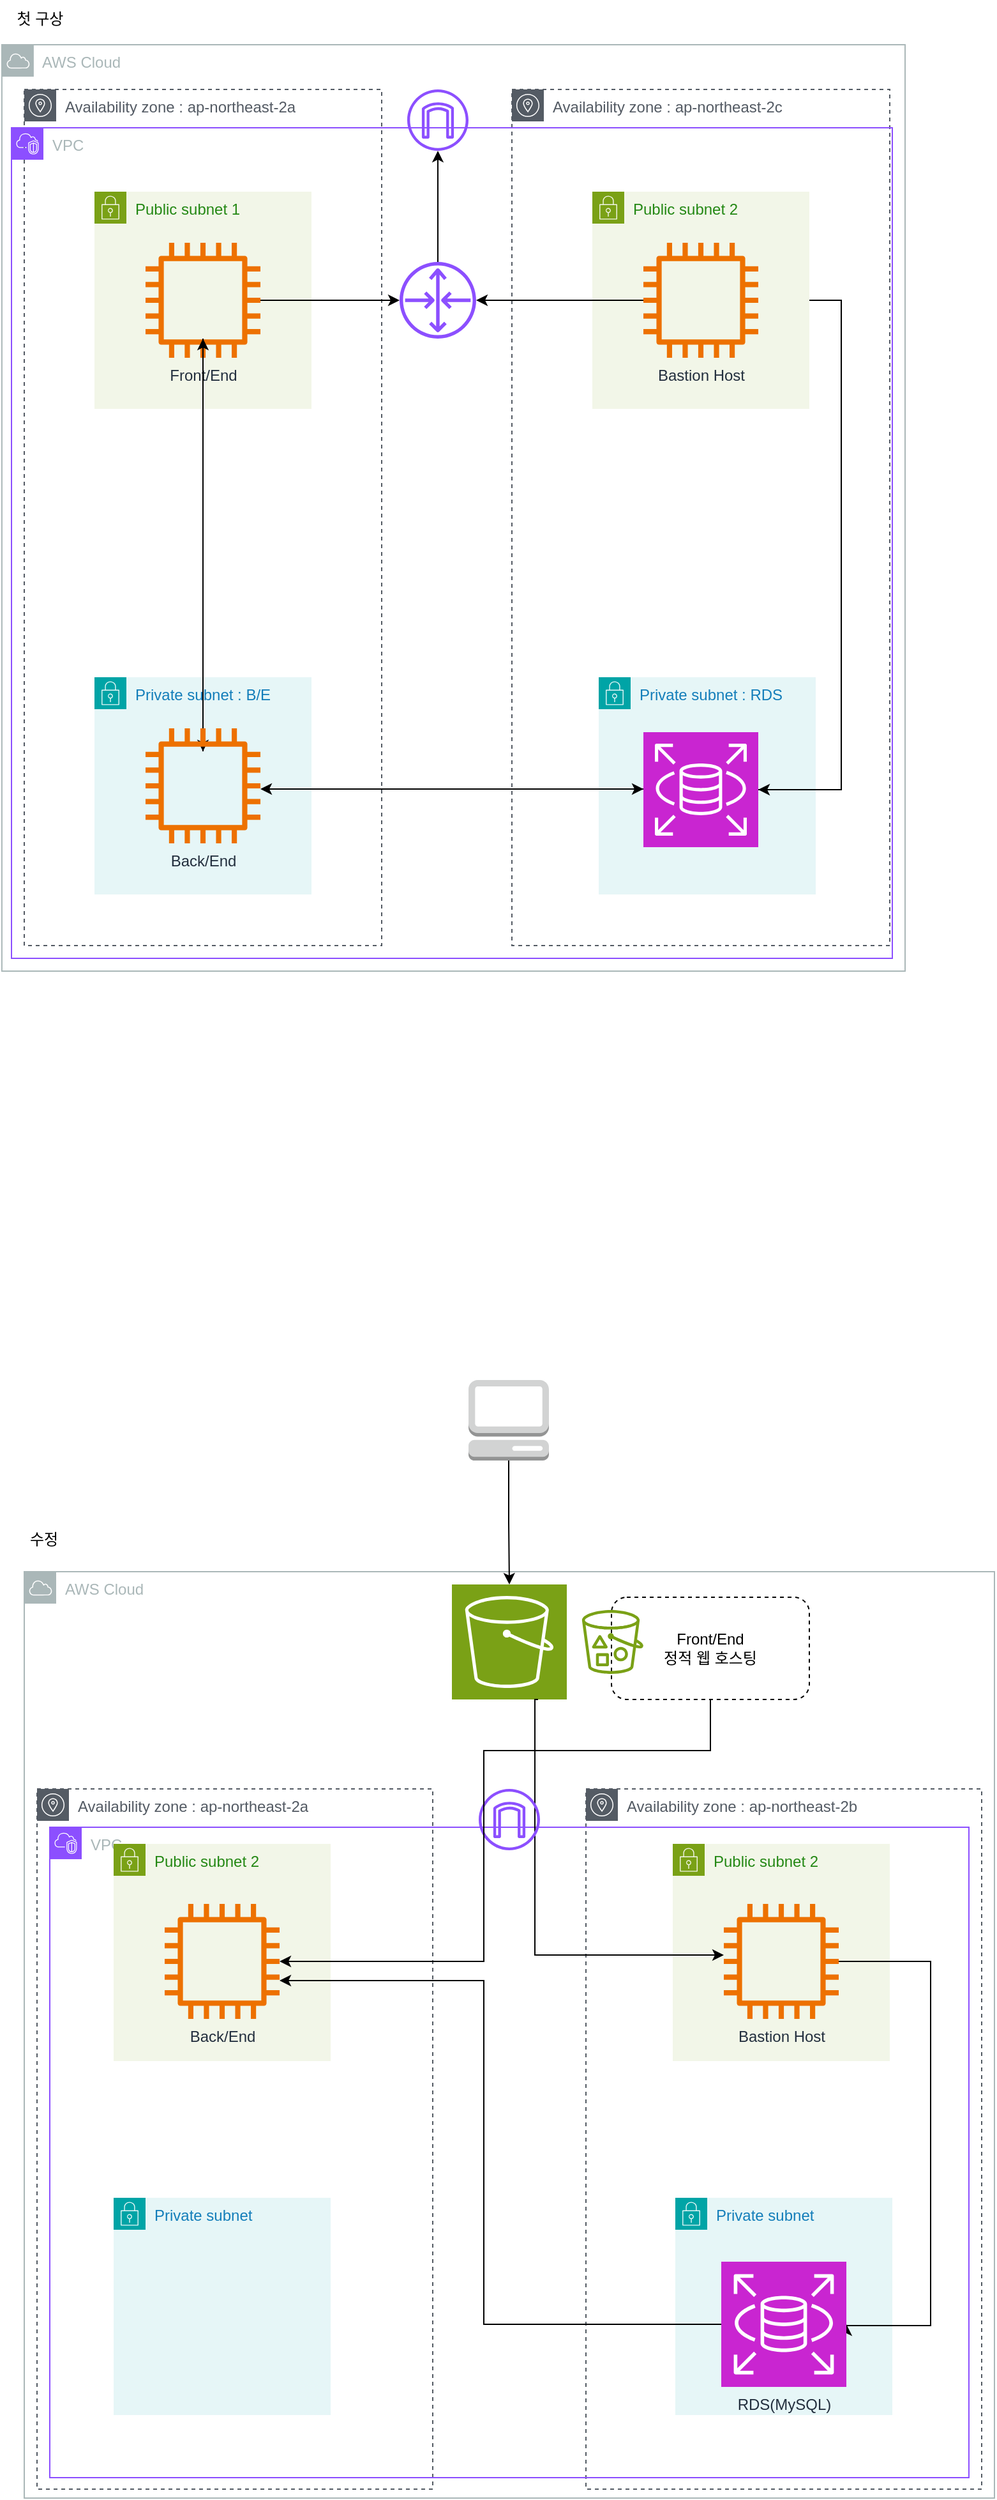 <mxfile version="24.8.2">
  <diagram name="페이지-1" id="5gEI9ucqlpTtz-7oKbEV">
    <mxGraphModel dx="753" dy="1181" grid="1" gridSize="10" guides="1" tooltips="1" connect="1" arrows="1" fold="1" page="1" pageScale="1" pageWidth="827" pageHeight="1169" math="0" shadow="0">
      <root>
        <mxCell id="0" />
        <mxCell id="1" parent="0" />
        <mxCell id="hJIwRo_jDM6yLLJMVprT-30" value="Availability zone : ap-northeast-2c" style="sketch=0;outlineConnect=0;gradientColor=none;html=1;whiteSpace=wrap;fontSize=12;fontStyle=0;shape=mxgraph.aws4.group;grIcon=mxgraph.aws4.group_availability_zone;strokeColor=#545B64;fillColor=none;verticalAlign=top;align=left;spacingLeft=30;fontColor=#545B64;dashed=1;movable=1;resizable=1;rotatable=1;deletable=1;editable=1;locked=0;connectable=1;" parent="1" vertex="1">
          <mxGeometry x="422" y="210" width="296" height="670" as="geometry" />
        </mxCell>
        <mxCell id="hJIwRo_jDM6yLLJMVprT-66" value="AWS Cloud" style="sketch=0;outlineConnect=0;gradientColor=none;html=1;whiteSpace=wrap;fontSize=12;fontStyle=0;shape=mxgraph.aws4.group;grIcon=mxgraph.aws4.group_aws_cloud;strokeColor=#AAB7B8;fillColor=none;verticalAlign=top;align=left;spacingLeft=30;fontColor=#AAB7B8;dashed=0;" parent="1" vertex="1">
          <mxGeometry x="40" y="1370" width="760" height="725" as="geometry" />
        </mxCell>
        <mxCell id="hJIwRo_jDM6yLLJMVprT-32" value="AWS Cloud" style="sketch=0;outlineConnect=0;gradientColor=none;html=1;whiteSpace=wrap;fontSize=12;fontStyle=0;shape=mxgraph.aws4.group;grIcon=mxgraph.aws4.group_aws_cloud;strokeColor=#AAB7B8;fillColor=none;verticalAlign=top;align=left;spacingLeft=30;fontColor=#AAB7B8;dashed=0;" parent="1" vertex="1">
          <mxGeometry x="22.45" y="175" width="707.55" height="725" as="geometry" />
        </mxCell>
        <mxCell id="hJIwRo_jDM6yLLJMVprT-27" value="Availability zone : ap-northeast-2a" style="sketch=0;outlineConnect=0;gradientColor=none;html=1;whiteSpace=wrap;fontSize=12;fontStyle=0;shape=mxgraph.aws4.group;grIcon=mxgraph.aws4.group_availability_zone;strokeColor=#545B64;fillColor=none;verticalAlign=top;align=left;spacingLeft=30;fontColor=#545B64;dashed=1;movable=1;resizable=1;rotatable=1;deletable=1;editable=1;locked=0;connectable=1;" parent="1" vertex="1">
          <mxGeometry x="40" y="210" width="280" height="670" as="geometry" />
        </mxCell>
        <mxCell id="hJIwRo_jDM6yLLJMVprT-26" value="VPC" style="points=[[0,0],[0.25,0],[0.5,0],[0.75,0],[1,0],[1,0.25],[1,0.5],[1,0.75],[1,1],[0.75,1],[0.5,1],[0.25,1],[0,1],[0,0.75],[0,0.5],[0,0.25]];outlineConnect=0;gradientColor=none;html=1;whiteSpace=wrap;fontSize=12;fontStyle=0;container=0;pointerEvents=0;collapsible=0;recursiveResize=0;shape=mxgraph.aws4.group;grIcon=mxgraph.aws4.group_vpc2;strokeColor=#8C4FFF;fillColor=none;verticalAlign=top;align=left;spacingLeft=30;fontColor=#AAB7B8;dashed=0;movable=1;resizable=1;rotatable=1;deletable=1;editable=1;locked=0;connectable=1;" parent="1" vertex="1">
          <mxGeometry x="30" y="240" width="690" height="650" as="geometry" />
        </mxCell>
        <mxCell id="hJIwRo_jDM6yLLJMVprT-3" value="Private subnet : RDS" style="points=[[0,0],[0.25,0],[0.5,0],[0.75,0],[1,0],[1,0.25],[1,0.5],[1,0.75],[1,1],[0.75,1],[0.5,1],[0.25,1],[0,1],[0,0.75],[0,0.5],[0,0.25]];outlineConnect=0;gradientColor=none;html=1;whiteSpace=wrap;fontSize=12;fontStyle=0;container=0;pointerEvents=0;collapsible=0;recursiveResize=0;shape=mxgraph.aws4.group;grIcon=mxgraph.aws4.group_security_group;grStroke=0;strokeColor=#00A4A6;fillColor=#E6F6F7;verticalAlign=top;align=left;spacingLeft=30;fontColor=#147EBA;dashed=0;" parent="1" vertex="1">
          <mxGeometry x="490" y="670" width="170" height="170" as="geometry" />
        </mxCell>
        <mxCell id="hJIwRo_jDM6yLLJMVprT-65" value="첫 구상" style="text;html=1;align=center;verticalAlign=middle;resizable=0;points=[];autosize=1;strokeColor=none;fillColor=none;" parent="1" vertex="1">
          <mxGeometry x="22.45" y="140" width="60" height="30" as="geometry" />
        </mxCell>
        <mxCell id="hJIwRo_jDM6yLLJMVprT-67" value="수정" style="text;html=1;align=center;verticalAlign=middle;resizable=0;points=[];autosize=1;strokeColor=none;fillColor=none;" parent="1" vertex="1">
          <mxGeometry x="30" y="1330" width="50" height="30" as="geometry" />
        </mxCell>
        <mxCell id="hJIwRo_jDM6yLLJMVprT-35" value="" style="sketch=0;points=[[0,0,0],[0.25,0,0],[0.5,0,0],[0.75,0,0],[1,0,0],[0,1,0],[0.25,1,0],[0.5,1,0],[0.75,1,0],[1,1,0],[0,0.25,0],[0,0.5,0],[0,0.75,0],[1,0.25,0],[1,0.5,0],[1,0.75,0]];outlineConnect=0;fontColor=#232F3E;fillColor=#C925D1;strokeColor=#ffffff;dashed=0;verticalLabelPosition=bottom;verticalAlign=top;align=center;html=1;fontSize=12;fontStyle=0;aspect=fixed;shape=mxgraph.aws4.resourceIcon;resIcon=mxgraph.aws4.rds;direction=south;rotation=-90;" parent="1" vertex="1">
          <mxGeometry x="525" y="713" width="90" height="90" as="geometry" />
        </mxCell>
        <mxCell id="hJIwRo_jDM6yLLJMVprT-57" style="edgeStyle=orthogonalEdgeStyle;rounded=0;orthogonalLoop=1;jettySize=auto;html=1;exitX=1;exitY=0.5;exitDx=0;exitDy=0;exitPerimeter=0;" parent="1" source="hJIwRo_jDM6yLLJMVprT-35" target="hJIwRo_jDM6yLLJMVprT-36" edge="1">
          <mxGeometry relative="1" as="geometry">
            <Array as="points">
              <mxPoint x="680" y="758" />
              <mxPoint x="680" y="375" />
            </Array>
          </mxGeometry>
        </mxCell>
        <mxCell id="hJIwRo_jDM6yLLJMVprT-48" style="edgeStyle=orthogonalEdgeStyle;rounded=0;orthogonalLoop=1;jettySize=auto;html=1;entryX=1;entryY=0.5;entryDx=0;entryDy=0;entryPerimeter=0;" parent="1" source="hJIwRo_jDM6yLLJMVprT-36" target="hJIwRo_jDM6yLLJMVprT-35" edge="1">
          <mxGeometry relative="1" as="geometry">
            <Array as="points">
              <mxPoint x="680" y="375" />
              <mxPoint x="680" y="758" />
            </Array>
          </mxGeometry>
        </mxCell>
        <mxCell id="hJIwRo_jDM6yLLJMVprT-51" style="edgeStyle=orthogonalEdgeStyle;rounded=0;orthogonalLoop=1;jettySize=auto;html=1;entryX=0;entryY=0.25;entryDx=0;entryDy=0;entryPerimeter=0;" parent="1" edge="1">
          <mxGeometry relative="1" as="geometry">
            <mxPoint x="225" y="757.5" as="sourcePoint" />
            <mxPoint x="525" y="757.5" as="targetPoint" />
            <Array as="points">
              <mxPoint x="360" y="758" />
            </Array>
          </mxGeometry>
        </mxCell>
        <mxCell id="hJIwRo_jDM6yLLJMVprT-95" value="Availability zone : ap-northeast-2a" style="sketch=0;outlineConnect=0;gradientColor=none;html=1;whiteSpace=wrap;fontSize=12;fontStyle=0;shape=mxgraph.aws4.group;grIcon=mxgraph.aws4.group_availability_zone;strokeColor=#545B64;fillColor=none;verticalAlign=top;align=left;spacingLeft=30;fontColor=#545B64;dashed=1;movable=1;resizable=1;rotatable=1;deletable=1;editable=1;locked=0;connectable=1;" parent="1" vertex="1">
          <mxGeometry x="50" y="1540" width="310" height="548" as="geometry" />
        </mxCell>
        <mxCell id="hJIwRo_jDM6yLLJMVprT-96" value="Availability zone : ap-northeast-2b" style="sketch=0;outlineConnect=0;gradientColor=none;html=1;whiteSpace=wrap;fontSize=12;fontStyle=0;shape=mxgraph.aws4.group;grIcon=mxgraph.aws4.group_availability_zone;strokeColor=#545B64;fillColor=none;verticalAlign=top;align=left;spacingLeft=30;fontColor=#545B64;dashed=1;movable=1;resizable=1;rotatable=1;deletable=1;editable=1;locked=0;connectable=1;" parent="1" vertex="1">
          <mxGeometry x="480" y="1540" width="310" height="548" as="geometry" />
        </mxCell>
        <mxCell id="hJIwRo_jDM6yLLJMVprT-4" value="Public subnet 1" style="points=[[0,0],[0.25,0],[0.5,0],[0.75,0],[1,0],[1,0.25],[1,0.5],[1,0.75],[1,1],[0.75,1],[0.5,1],[0.25,1],[0,1],[0,0.75],[0,0.5],[0,0.25]];outlineConnect=0;gradientColor=none;html=1;whiteSpace=wrap;fontSize=12;fontStyle=0;container=0;pointerEvents=0;collapsible=0;recursiveResize=0;shape=mxgraph.aws4.group;grIcon=mxgraph.aws4.group_security_group;grStroke=0;strokeColor=#7AA116;fillColor=#F2F6E8;verticalAlign=top;align=left;spacingLeft=30;fontColor=#248814;dashed=0;" parent="1" vertex="1">
          <mxGeometry x="95" y="290" width="170" height="170" as="geometry" />
        </mxCell>
        <mxCell id="hJIwRo_jDM6yLLJMVprT-5" value="Public subnet 2" style="points=[[0,0],[0.25,0],[0.5,0],[0.75,0],[1,0],[1,0.25],[1,0.5],[1,0.75],[1,1],[0.75,1],[0.5,1],[0.25,1],[0,1],[0,0.75],[0,0.5],[0,0.25]];outlineConnect=0;gradientColor=none;html=1;whiteSpace=wrap;fontSize=12;fontStyle=0;container=0;pointerEvents=0;collapsible=0;recursiveResize=0;shape=mxgraph.aws4.group;grIcon=mxgraph.aws4.group_security_group;grStroke=0;strokeColor=#7AA116;fillColor=#F2F6E8;verticalAlign=top;align=left;spacingLeft=30;fontColor=#248814;dashed=0;movable=1;resizable=1;rotatable=1;deletable=1;editable=1;locked=0;connectable=1;" parent="1" vertex="1">
          <mxGeometry x="485" y="290" width="170" height="170" as="geometry" />
        </mxCell>
        <mxCell id="hJIwRo_jDM6yLLJMVprT-2" value="Private subnet : B/E" style="points=[[0,0],[0.25,0],[0.5,0],[0.75,0],[1,0],[1,0.25],[1,0.5],[1,0.75],[1,1],[0.75,1],[0.5,1],[0.25,1],[0,1],[0,0.75],[0,0.5],[0,0.25]];outlineConnect=0;gradientColor=none;html=1;whiteSpace=wrap;fontSize=12;fontStyle=0;container=1;pointerEvents=0;collapsible=0;recursiveResize=0;shape=mxgraph.aws4.group;grIcon=mxgraph.aws4.group_security_group;grStroke=0;strokeColor=#00A4A6;fillColor=#E6F6F7;verticalAlign=top;align=left;spacingLeft=30;fontColor=#147EBA;dashed=0;" parent="1" vertex="1">
          <mxGeometry x="95" y="670" width="170" height="170" as="geometry" />
        </mxCell>
        <mxCell id="hJIwRo_jDM6yLLJMVprT-36" value="Bastion Host" style="sketch=0;outlineConnect=0;fontColor=#232F3E;gradientColor=none;fillColor=#ED7100;strokeColor=none;dashed=0;verticalLabelPosition=bottom;verticalAlign=top;align=center;html=1;fontSize=12;fontStyle=0;aspect=fixed;pointerEvents=1;shape=mxgraph.aws4.instance2;" parent="1" vertex="1">
          <mxGeometry x="525" y="330" width="90" height="90" as="geometry" />
        </mxCell>
        <mxCell id="hJIwRo_jDM6yLLJMVprT-34" value="Front/End" style="sketch=0;outlineConnect=0;fontColor=#232F3E;gradientColor=none;fillColor=#ED7100;strokeColor=none;dashed=0;verticalLabelPosition=bottom;verticalAlign=top;align=center;html=1;fontSize=12;fontStyle=0;aspect=fixed;pointerEvents=1;shape=mxgraph.aws4.instance2;" parent="1" vertex="1">
          <mxGeometry x="135" y="330" width="90" height="90" as="geometry" />
        </mxCell>
        <mxCell id="hJIwRo_jDM6yLLJMVprT-63" style="edgeStyle=orthogonalEdgeStyle;rounded=0;orthogonalLoop=1;jettySize=auto;html=1;exitX=0.5;exitY=1;exitDx=0;exitDy=0;entryX=0.5;entryY=0;entryDx=0;entryDy=0;" parent="1" source="hJIwRo_jDM6yLLJMVprT-40" target="hJIwRo_jDM6yLLJMVprT-41" edge="1">
          <mxGeometry relative="1" as="geometry" />
        </mxCell>
        <mxCell id="hJIwRo_jDM6yLLJMVprT-40" value="" style="shape=image;html=1;verticalAlign=top;verticalLabelPosition=bottom;labelBackgroundColor=#ffffff;imageAspect=0;aspect=fixed;image=https://cdn1.iconfinder.com/data/icons/unicons-line-vol-3/24/docker-128.png" parent="1" vertex="1">
          <mxGeometry x="150" y="345" width="60" height="60" as="geometry" />
        </mxCell>
        <mxCell id="hJIwRo_jDM6yLLJMVprT-64" style="edgeStyle=orthogonalEdgeStyle;rounded=0;orthogonalLoop=1;jettySize=auto;html=1;exitX=0.5;exitY=0;exitDx=0;exitDy=0;" parent="1" source="hJIwRo_jDM6yLLJMVprT-41" target="hJIwRo_jDM6yLLJMVprT-40" edge="1">
          <mxGeometry relative="1" as="geometry" />
        </mxCell>
        <mxCell id="hJIwRo_jDM6yLLJMVprT-33" value="" style="sketch=0;outlineConnect=0;fontColor=#232F3E;gradientColor=none;fillColor=#8C4FFF;strokeColor=none;dashed=0;verticalLabelPosition=bottom;verticalAlign=top;align=center;html=1;fontSize=12;fontStyle=0;aspect=fixed;pointerEvents=1;shape=mxgraph.aws4.internet_gateway;" parent="1" vertex="1">
          <mxGeometry x="340" y="210" width="48" height="48" as="geometry" />
        </mxCell>
        <mxCell id="hJIwRo_jDM6yLLJMVprT-59" style="edgeStyle=orthogonalEdgeStyle;rounded=0;orthogonalLoop=1;jettySize=auto;html=1;" parent="1" source="hJIwRo_jDM6yLLJMVprT-36" target="hJIwRo_jDM6yLLJMVprT-56" edge="1">
          <mxGeometry relative="1" as="geometry" />
        </mxCell>
        <mxCell id="hJIwRo_jDM6yLLJMVprT-60" style="edgeStyle=orthogonalEdgeStyle;rounded=0;orthogonalLoop=1;jettySize=auto;html=1;" parent="1" source="hJIwRo_jDM6yLLJMVprT-34" target="hJIwRo_jDM6yLLJMVprT-56" edge="1">
          <mxGeometry relative="1" as="geometry" />
        </mxCell>
        <mxCell id="hJIwRo_jDM6yLLJMVprT-61" style="edgeStyle=orthogonalEdgeStyle;rounded=0;orthogonalLoop=1;jettySize=auto;html=1;" parent="1" source="hJIwRo_jDM6yLLJMVprT-56" target="hJIwRo_jDM6yLLJMVprT-33" edge="1">
          <mxGeometry relative="1" as="geometry" />
        </mxCell>
        <mxCell id="hJIwRo_jDM6yLLJMVprT-56" value="" style="sketch=0;outlineConnect=0;fontColor=#232F3E;gradientColor=none;fillColor=#8C4FFF;strokeColor=none;dashed=0;verticalLabelPosition=bottom;verticalAlign=top;align=center;html=1;fontSize=12;fontStyle=0;aspect=fixed;pointerEvents=1;shape=mxgraph.aws4.router;" parent="1" vertex="1">
          <mxGeometry x="334" y="345" width="60" height="60" as="geometry" />
        </mxCell>
        <mxCell id="hJIwRo_jDM6yLLJMVprT-37" value="Back/End" style="sketch=0;outlineConnect=0;fontColor=#232F3E;gradientColor=none;fillColor=#ED7100;strokeColor=none;dashed=0;verticalLabelPosition=bottom;verticalAlign=top;align=center;html=1;fontSize=12;fontStyle=0;aspect=fixed;pointerEvents=1;shape=mxgraph.aws4.instance2;" parent="1" vertex="1">
          <mxGeometry x="135" y="710" width="90" height="90" as="geometry" />
        </mxCell>
        <mxCell id="hJIwRo_jDM6yLLJMVprT-41" value="" style="shape=image;html=1;verticalAlign=top;verticalLabelPosition=bottom;labelBackgroundColor=#ffffff;imageAspect=0;aspect=fixed;image=https://cdn1.iconfinder.com/data/icons/unicons-line-vol-3/24/docker-128.png" parent="1" vertex="1">
          <mxGeometry x="150" y="728" width="60" height="60" as="geometry" />
        </mxCell>
        <mxCell id="hJIwRo_jDM6yLLJMVprT-52" style="edgeStyle=orthogonalEdgeStyle;rounded=0;orthogonalLoop=1;jettySize=auto;html=1;exitX=0;exitY=0.75;exitDx=0;exitDy=0;exitPerimeter=0;" parent="1" edge="1">
          <mxGeometry relative="1" as="geometry">
            <mxPoint x="525" y="757.5" as="sourcePoint" />
            <mxPoint x="225" y="757.5" as="targetPoint" />
            <Array as="points">
              <mxPoint x="450" y="757" />
              <mxPoint x="450" y="757" />
            </Array>
          </mxGeometry>
        </mxCell>
        <mxCell id="hJIwRo_jDM6yLLJMVprT-114" value="VPC" style="points=[[0,0],[0.25,0],[0.5,0],[0.75,0],[1,0],[1,0.25],[1,0.5],[1,0.75],[1,1],[0.75,1],[0.5,1],[0.25,1],[0,1],[0,0.75],[0,0.5],[0,0.25]];outlineConnect=0;gradientColor=none;html=1;whiteSpace=wrap;fontSize=12;fontStyle=0;container=0;pointerEvents=0;collapsible=0;recursiveResize=0;shape=mxgraph.aws4.group;grIcon=mxgraph.aws4.group_vpc2;strokeColor=#8C4FFF;fillColor=none;verticalAlign=top;align=left;spacingLeft=30;fontColor=#AAB7B8;dashed=0;movable=1;resizable=1;rotatable=1;deletable=1;editable=1;locked=0;connectable=1;" parent="1" vertex="1">
          <mxGeometry x="60" y="1570" width="720" height="509" as="geometry" />
        </mxCell>
        <mxCell id="hJIwRo_jDM6yLLJMVprT-117" value="Private subnet&amp;nbsp;" style="points=[[0,0],[0.25,0],[0.5,0],[0.75,0],[1,0],[1,0.25],[1,0.5],[1,0.75],[1,1],[0.75,1],[0.5,1],[0.25,1],[0,1],[0,0.75],[0,0.5],[0,0.25]];outlineConnect=0;gradientColor=none;html=1;whiteSpace=wrap;fontSize=12;fontStyle=0;container=0;pointerEvents=0;collapsible=0;recursiveResize=0;shape=mxgraph.aws4.group;grIcon=mxgraph.aws4.group_security_group;grStroke=0;strokeColor=#00A4A6;fillColor=#E6F6F7;verticalAlign=top;align=left;spacingLeft=30;fontColor=#147EBA;dashed=0;" parent="1" vertex="1">
          <mxGeometry x="550" y="1860" width="170" height="170" as="geometry" />
        </mxCell>
        <mxCell id="hJIwRo_jDM6yLLJMVprT-120" value="Private subnet&amp;nbsp;" style="points=[[0,0],[0.25,0],[0.5,0],[0.75,0],[1,0],[1,0.25],[1,0.5],[1,0.75],[1,1],[0.75,1],[0.5,1],[0.25,1],[0,1],[0,0.75],[0,0.5],[0,0.25]];outlineConnect=0;gradientColor=none;html=1;whiteSpace=wrap;fontSize=12;fontStyle=0;container=0;pointerEvents=0;collapsible=0;recursiveResize=0;shape=mxgraph.aws4.group;grIcon=mxgraph.aws4.group_security_group;grStroke=0;strokeColor=#00A4A6;fillColor=#E6F6F7;verticalAlign=top;align=left;spacingLeft=30;fontColor=#147EBA;dashed=0;" parent="1" vertex="1">
          <mxGeometry x="110" y="1860" width="170" height="170" as="geometry" />
        </mxCell>
        <mxCell id="hJIwRo_jDM6yLLJMVprT-132" value="Public subnet 2" style="points=[[0,0],[0.25,0],[0.5,0],[0.75,0],[1,0],[1,0.25],[1,0.5],[1,0.75],[1,1],[0.75,1],[0.5,1],[0.25,1],[0,1],[0,0.75],[0,0.5],[0,0.25]];outlineConnect=0;gradientColor=none;html=1;whiteSpace=wrap;fontSize=12;fontStyle=0;container=0;pointerEvents=0;collapsible=0;recursiveResize=0;shape=mxgraph.aws4.group;grIcon=mxgraph.aws4.group_security_group;grStroke=0;strokeColor=#7AA116;fillColor=#F2F6E8;verticalAlign=top;align=left;spacingLeft=30;fontColor=#248814;dashed=0;movable=1;resizable=1;rotatable=1;deletable=1;editable=1;locked=0;connectable=1;" parent="1" vertex="1">
          <mxGeometry x="548" y="1583" width="170" height="170" as="geometry" />
        </mxCell>
        <mxCell id="hJIwRo_jDM6yLLJMVprT-133" value="Public subnet 2" style="points=[[0,0],[0.25,0],[0.5,0],[0.75,0],[1,0],[1,0.25],[1,0.5],[1,0.75],[1,1],[0.75,1],[0.5,1],[0.25,1],[0,1],[0,0.75],[0,0.5],[0,0.25]];outlineConnect=0;gradientColor=none;html=1;whiteSpace=wrap;fontSize=12;fontStyle=0;container=0;pointerEvents=0;collapsible=0;recursiveResize=0;shape=mxgraph.aws4.group;grIcon=mxgraph.aws4.group_security_group;grStroke=0;strokeColor=#7AA116;fillColor=#F2F6E8;verticalAlign=top;align=left;spacingLeft=30;fontColor=#248814;dashed=0;movable=1;resizable=1;rotatable=1;deletable=1;editable=1;locked=0;connectable=1;" parent="1" vertex="1">
          <mxGeometry x="110" y="1583" width="170" height="170" as="geometry" />
        </mxCell>
        <mxCell id="hJIwRo_jDM6yLLJMVprT-135" value="" style="sketch=0;points=[[0,0,0],[0.25,0,0],[0.5,0,0],[0.75,0,0],[1,0,0],[0,1,0],[0.25,1,0],[0.5,1,0],[0.75,1,0],[1,1,0],[0,0.25,0],[0,0.5,0],[0,0.75,0],[1,0.25,0],[1,0.5,0],[1,0.75,0]];outlineConnect=0;fontColor=#232F3E;fillColor=#7AA116;strokeColor=#ffffff;dashed=0;verticalLabelPosition=bottom;verticalAlign=top;align=center;html=1;fontSize=12;fontStyle=0;aspect=fixed;shape=mxgraph.aws4.resourceIcon;resIcon=mxgraph.aws4.s3;" parent="1" vertex="1">
          <mxGeometry x="375" y="1380" width="90" height="90" as="geometry" />
        </mxCell>
        <mxCell id="hJIwRo_jDM6yLLJMVprT-142" style="edgeStyle=orthogonalEdgeStyle;rounded=0;orthogonalLoop=1;jettySize=auto;html=1;exitX=0.75;exitY=1;exitDx=0;exitDy=0;exitPerimeter=0;" parent="1" source="hJIwRo_jDM6yLLJMVprT-135" target="hJIwRo_jDM6yLLJMVprT-137" edge="1">
          <mxGeometry relative="1" as="geometry">
            <mxPoint x="450" y="1470" as="sourcePoint" />
            <Array as="points">
              <mxPoint x="440" y="1470" />
              <mxPoint x="440" y="1670" />
            </Array>
          </mxGeometry>
        </mxCell>
        <mxCell id="hJIwRo_jDM6yLLJMVprT-136" value="" style="sketch=0;outlineConnect=0;fontColor=#232F3E;gradientColor=none;fillColor=#8C4FFF;strokeColor=none;dashed=0;verticalLabelPosition=bottom;verticalAlign=top;align=center;html=1;fontSize=12;fontStyle=0;aspect=fixed;pointerEvents=1;shape=mxgraph.aws4.internet_gateway;" parent="1" vertex="1">
          <mxGeometry x="396" y="1540" width="48" height="48" as="geometry" />
        </mxCell>
        <mxCell id="hJIwRo_jDM6yLLJMVprT-137" value="Bastion Host" style="sketch=0;outlineConnect=0;fontColor=#232F3E;gradientColor=none;fillColor=#ED7100;strokeColor=none;dashed=0;verticalLabelPosition=bottom;verticalAlign=top;align=center;html=1;fontSize=12;fontStyle=0;aspect=fixed;pointerEvents=1;shape=mxgraph.aws4.instance2;" parent="1" vertex="1">
          <mxGeometry x="588" y="1630" width="90" height="90" as="geometry" />
        </mxCell>
        <mxCell id="hJIwRo_jDM6yLLJMVprT-140" style="edgeStyle=orthogonalEdgeStyle;rounded=0;orthogonalLoop=1;jettySize=auto;html=1;exitX=0.5;exitY=1;exitDx=0;exitDy=0;exitPerimeter=0;" parent="1" source="hJIwRo_jDM6yLLJMVprT-139" target="hJIwRo_jDM6yLLJMVprT-135" edge="1">
          <mxGeometry relative="1" as="geometry" />
        </mxCell>
        <mxCell id="hJIwRo_jDM6yLLJMVprT-139" value="" style="outlineConnect=0;dashed=0;verticalLabelPosition=bottom;verticalAlign=top;align=center;html=1;shape=mxgraph.aws3.management_console;fillColor=#D2D3D3;gradientColor=none;" parent="1" vertex="1">
          <mxGeometry x="388" y="1220" width="63" height="63" as="geometry" />
        </mxCell>
        <mxCell id="hJIwRo_jDM6yLLJMVprT-144" value="" style="edgeStyle=orthogonalEdgeStyle;rounded=0;orthogonalLoop=1;jettySize=auto;html=1;entryX=1;entryY=0.5;entryDx=0;entryDy=0;entryPerimeter=0;" parent="1" source="hJIwRo_jDM6yLLJMVprT-137" target="hJIwRo_jDM6yLLJMVprT-116" edge="1">
          <mxGeometry relative="1" as="geometry">
            <Array as="points">
              <mxPoint x="750" y="1675" />
              <mxPoint x="750" y="1960" />
            </Array>
          </mxGeometry>
        </mxCell>
        <mxCell id="hJIwRo_jDM6yLLJMVprT-149" style="edgeStyle=orthogonalEdgeStyle;rounded=0;orthogonalLoop=1;jettySize=auto;html=1;" parent="1" source="hJIwRo_jDM6yLLJMVprT-146" target="hJIwRo_jDM6yLLJMVprT-122" edge="1">
          <mxGeometry relative="1" as="geometry">
            <Array as="points">
              <mxPoint x="578" y="1510" />
              <mxPoint x="400" y="1510" />
              <mxPoint x="400" y="1675" />
            </Array>
          </mxGeometry>
        </mxCell>
        <mxCell id="hJIwRo_jDM6yLLJMVprT-146" value="Front/End&lt;div&gt;정적 웹 호스팅&lt;/div&gt;" style="rounded=1;whiteSpace=wrap;html=1;glass=0;dashed=1;" parent="1" vertex="1">
          <mxGeometry x="500" y="1390" width="155" height="80" as="geometry" />
        </mxCell>
        <mxCell id="hJIwRo_jDM6yLLJMVprT-145" value="" style="sketch=0;outlineConnect=0;fontColor=#232F3E;gradientColor=none;fillColor=#7AA116;strokeColor=none;dashed=0;verticalLabelPosition=bottom;verticalAlign=top;align=center;html=1;fontSize=12;fontStyle=0;aspect=fixed;pointerEvents=1;shape=mxgraph.aws4.bucket_with_objects;" parent="1" vertex="1">
          <mxGeometry x="476.92" y="1400" width="48.08" height="50" as="geometry" />
        </mxCell>
        <mxCell id="hJIwRo_jDM6yLLJMVprT-150" style="edgeStyle=orthogonalEdgeStyle;rounded=0;orthogonalLoop=1;jettySize=auto;html=1;exitX=0;exitY=0.5;exitDx=0;exitDy=0;exitPerimeter=0;" parent="1" source="hJIwRo_jDM6yLLJMVprT-116" target="hJIwRo_jDM6yLLJMVprT-122" edge="1">
          <mxGeometry relative="1" as="geometry">
            <Array as="points">
              <mxPoint x="400" y="1959" />
              <mxPoint x="400" y="1690" />
            </Array>
          </mxGeometry>
        </mxCell>
        <mxCell id="hJIwRo_jDM6yLLJMVprT-122" value="Back/End" style="sketch=0;outlineConnect=0;fontColor=#232F3E;gradientColor=none;fillColor=#ED7100;strokeColor=none;dashed=0;verticalLabelPosition=bottom;verticalAlign=top;align=center;html=1;fontSize=12;fontStyle=0;aspect=fixed;pointerEvents=1;shape=mxgraph.aws4.instance2;" parent="1" vertex="1">
          <mxGeometry x="150" y="1630" width="90" height="90" as="geometry" />
        </mxCell>
        <mxCell id="hJIwRo_jDM6yLLJMVprT-123" value="" style="shape=image;html=1;verticalAlign=top;verticalLabelPosition=bottom;labelBackgroundColor=#ffffff;imageAspect=0;aspect=fixed;image=https://cdn1.iconfinder.com/data/icons/unicons-line-vol-3/24/docker-128.png" parent="1" vertex="1">
          <mxGeometry x="165" y="1648" width="60" height="60" as="geometry" />
        </mxCell>
        <mxCell id="hJIwRo_jDM6yLLJMVprT-116" value="RDS(MySQL)" style="sketch=0;points=[[0,0,0],[0.25,0,0],[0.5,0,0],[0.75,0,0],[1,0,0],[0,1,0],[0.25,1,0],[0.5,1,0],[0.75,1,0],[1,1,0],[0,0.25,0],[0,0.5,0],[0,0.75,0],[1,0.25,0],[1,0.5,0],[1,0.75,0]];outlineConnect=0;fontColor=#232F3E;fillColor=#C925D1;strokeColor=#ffffff;dashed=0;verticalLabelPosition=bottom;verticalAlign=top;align=center;html=1;fontSize=12;fontStyle=0;aspect=fixed;shape=mxgraph.aws4.resourceIcon;resIcon=mxgraph.aws4.rds;" parent="1" vertex="1">
          <mxGeometry x="586" y="1910" width="98" height="98" as="geometry" />
        </mxCell>
      </root>
    </mxGraphModel>
  </diagram>
</mxfile>

